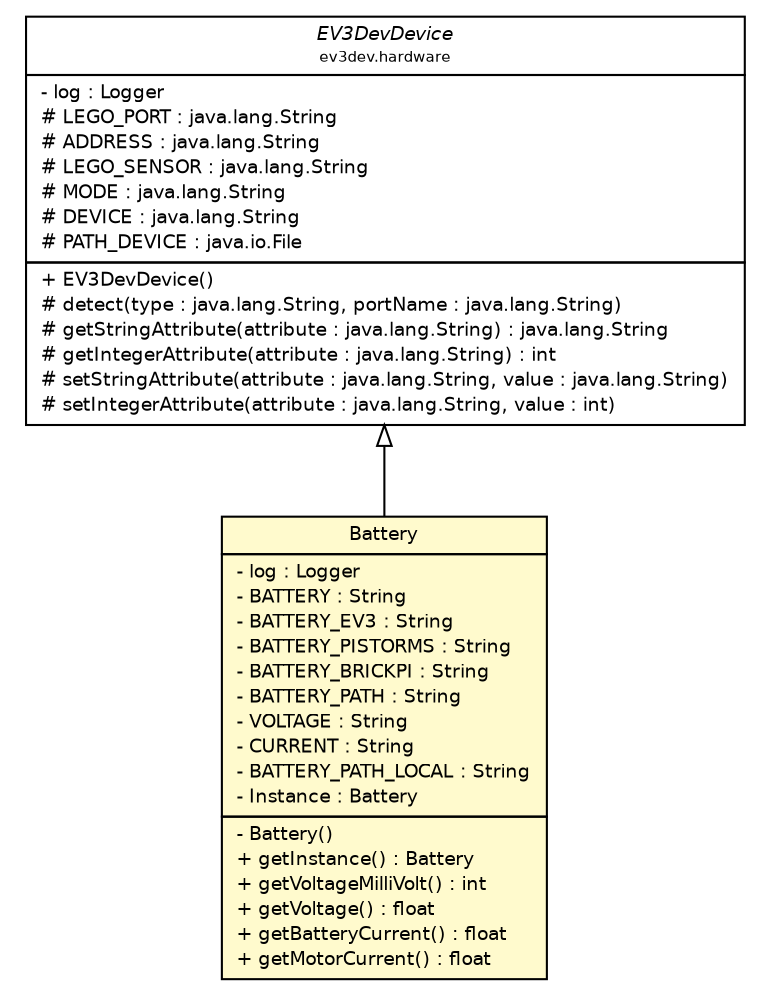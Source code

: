 #!/usr/local/bin/dot
#
# Class diagram 
# Generated by UMLGraph version R5_6-24-gf6e263 (http://www.umlgraph.org/)
#

digraph G {
	edge [fontname="Helvetica",fontsize=10,labelfontname="Helvetica",labelfontsize=10];
	node [fontname="Helvetica",fontsize=10,shape=plaintext];
	nodesep=0.25;
	ranksep=0.5;
	// ev3dev.hardware.EV3DevDevice
	c576 [label=<<table title="ev3dev.hardware.EV3DevDevice" border="0" cellborder="1" cellspacing="0" cellpadding="2" port="p" href="../hardware/EV3DevDevice.html">
		<tr><td><table border="0" cellspacing="0" cellpadding="1">
<tr><td align="center" balign="center"><font face="Helvetica-Oblique"> EV3DevDevice </font></td></tr>
<tr><td align="center" balign="center"><font point-size="7.0"> ev3dev.hardware </font></td></tr>
		</table></td></tr>
		<tr><td><table border="0" cellspacing="0" cellpadding="1">
<tr><td align="left" balign="left"> - log : Logger </td></tr>
<tr><td align="left" balign="left"> # LEGO_PORT : java.lang.String </td></tr>
<tr><td align="left" balign="left"> # ADDRESS : java.lang.String </td></tr>
<tr><td align="left" balign="left"> # LEGO_SENSOR : java.lang.String </td></tr>
<tr><td align="left" balign="left"> # MODE : java.lang.String </td></tr>
<tr><td align="left" balign="left"> # DEVICE : java.lang.String </td></tr>
<tr><td align="left" balign="left"> # PATH_DEVICE : java.io.File </td></tr>
		</table></td></tr>
		<tr><td><table border="0" cellspacing="0" cellpadding="1">
<tr><td align="left" balign="left"> + EV3DevDevice() </td></tr>
<tr><td align="left" balign="left"> # detect(type : java.lang.String, portName : java.lang.String) </td></tr>
<tr><td align="left" balign="left"> # getStringAttribute(attribute : java.lang.String) : java.lang.String </td></tr>
<tr><td align="left" balign="left"> # getIntegerAttribute(attribute : java.lang.String) : int </td></tr>
<tr><td align="left" balign="left"> # setStringAttribute(attribute : java.lang.String, value : java.lang.String) </td></tr>
<tr><td align="left" balign="left"> # setIntegerAttribute(attribute : java.lang.String, value : int) </td></tr>
		</table></td></tr>
		</table>>, URL="../hardware/EV3DevDevice.html", fontname="Helvetica", fontcolor="black", fontsize=9.0];
	// ev3dev.sensors.Battery
	c584 [label=<<table title="ev3dev.sensors.Battery" border="0" cellborder="1" cellspacing="0" cellpadding="2" port="p" bgcolor="lemonChiffon" href="./Battery.html">
		<tr><td><table border="0" cellspacing="0" cellpadding="1">
<tr><td align="center" balign="center"> Battery </td></tr>
		</table></td></tr>
		<tr><td><table border="0" cellspacing="0" cellpadding="1">
<tr><td align="left" balign="left"> - log : Logger </td></tr>
<tr><td align="left" balign="left"> - BATTERY : String </td></tr>
<tr><td align="left" balign="left"> - BATTERY_EV3 : String </td></tr>
<tr><td align="left" balign="left"> - BATTERY_PISTORMS : String </td></tr>
<tr><td align="left" balign="left"> - BATTERY_BRICKPI : String </td></tr>
<tr><td align="left" balign="left"> - BATTERY_PATH : String </td></tr>
<tr><td align="left" balign="left"> - VOLTAGE : String </td></tr>
<tr><td align="left" balign="left"> - CURRENT : String </td></tr>
<tr><td align="left" balign="left"> - BATTERY_PATH_LOCAL : String </td></tr>
<tr><td align="left" balign="left"> - Instance : Battery </td></tr>
		</table></td></tr>
		<tr><td><table border="0" cellspacing="0" cellpadding="1">
<tr><td align="left" balign="left"> - Battery() </td></tr>
<tr><td align="left" balign="left"> + getInstance() : Battery </td></tr>
<tr><td align="left" balign="left"> + getVoltageMilliVolt() : int </td></tr>
<tr><td align="left" balign="left"> + getVoltage() : float </td></tr>
<tr><td align="left" balign="left"> + getBatteryCurrent() : float </td></tr>
<tr><td align="left" balign="left"> + getMotorCurrent() : float </td></tr>
		</table></td></tr>
		</table>>, URL="./Battery.html", fontname="Helvetica", fontcolor="black", fontsize=9.0];
	//ev3dev.sensors.Battery extends ev3dev.hardware.EV3DevDevice
	c576:p -> c584:p [dir=back,arrowtail=empty];
}

